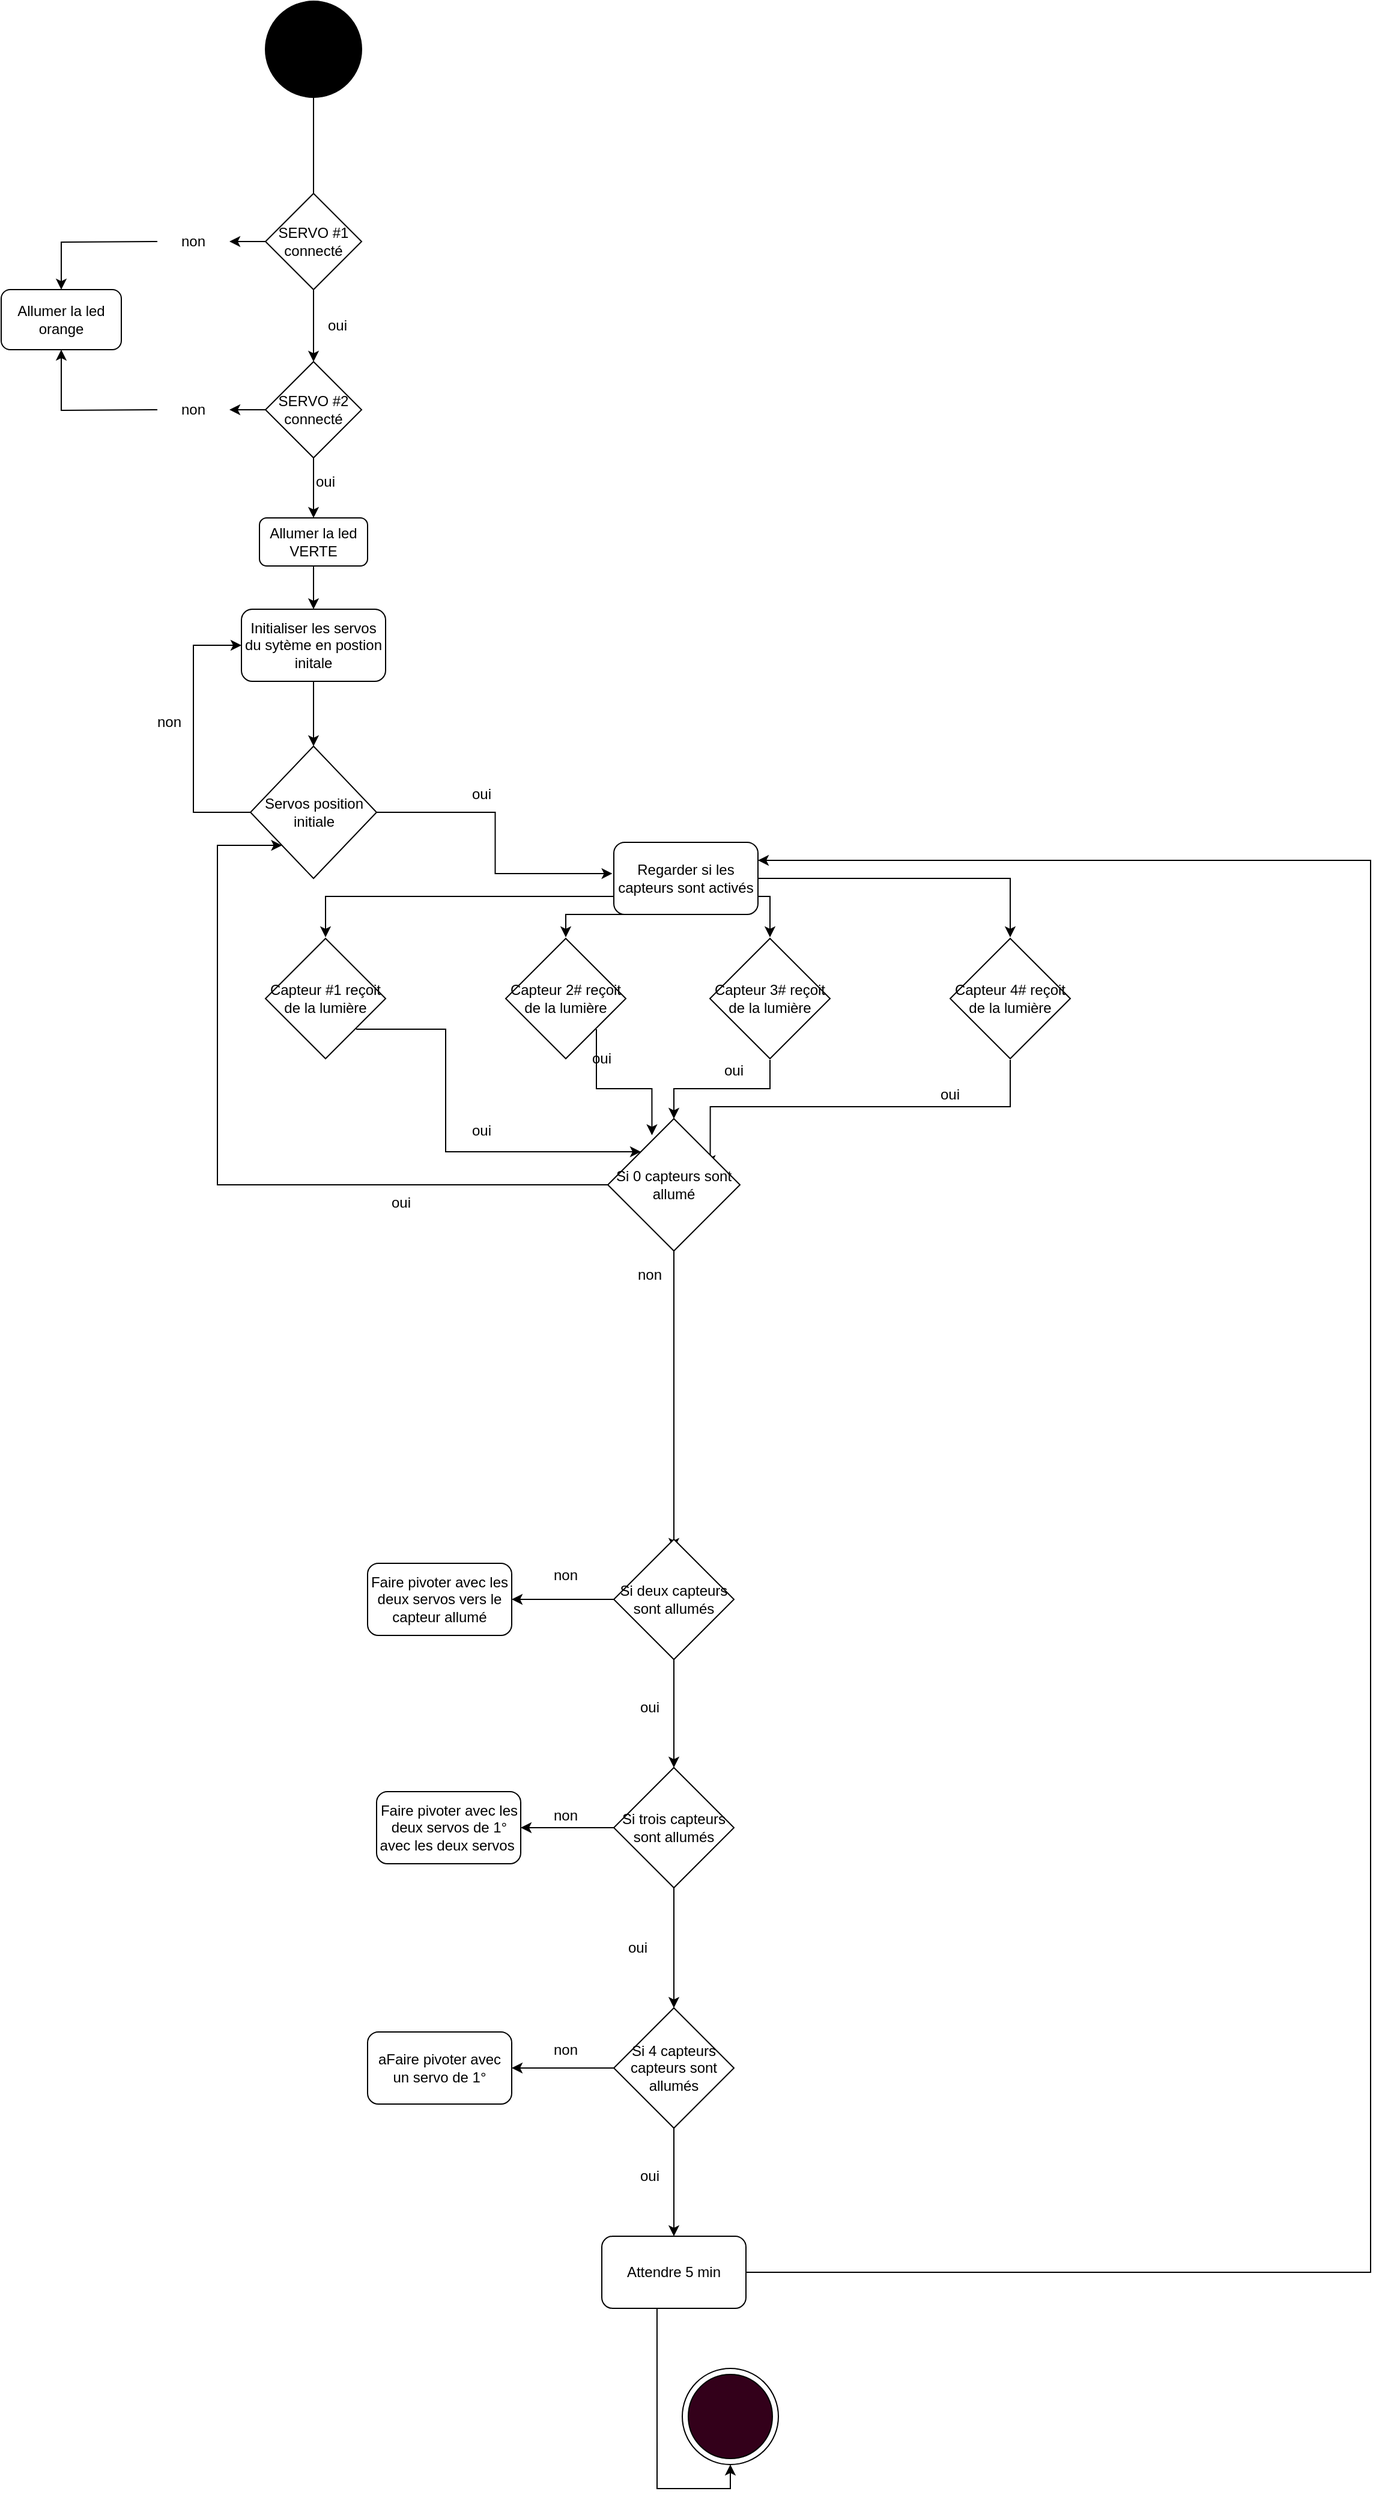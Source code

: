 <mxfile version="14.7.3" type="github">
  <diagram id="NptEhzaBxHAzJ70jj5If" name="Page-1">
    <mxGraphModel dx="1837" dy="2199" grid="1" gridSize="10" guides="1" tooltips="1" connect="1" arrows="1" fold="1" page="1" pageScale="1" pageWidth="827" pageHeight="1169" math="0" shadow="0">
      <root>
        <mxCell id="0" />
        <mxCell id="1" parent="0" />
        <mxCell id="UrY2LdwK449eEktK6sRG-1" value="" style="ellipse;whiteSpace=wrap;html=1;aspect=fixed;fillColor=#000000;" vertex="1" parent="1">
          <mxGeometry x="400" y="-1120" width="80" height="80" as="geometry" />
        </mxCell>
        <mxCell id="UrY2LdwK449eEktK6sRG-2" value="" style="endArrow=none;html=1;entryX=0.5;entryY=1;entryDx=0;entryDy=0;entryPerimeter=0;" edge="1" parent="1" target="UrY2LdwK449eEktK6sRG-1">
          <mxGeometry width="50" height="50" relative="1" as="geometry">
            <mxPoint x="440" y="-950" as="sourcePoint" />
            <mxPoint x="430" y="-1020" as="targetPoint" />
          </mxGeometry>
        </mxCell>
        <mxCell id="UrY2LdwK449eEktK6sRG-3" style="edgeStyle=orthogonalEdgeStyle;rounded=0;orthogonalLoop=1;jettySize=auto;html=1;exitX=0;exitY=0.5;exitDx=0;exitDy=0;entryX=1;entryY=0.5;entryDx=0;entryDy=0;" edge="1" parent="1" source="UrY2LdwK449eEktK6sRG-5">
          <mxGeometry relative="1" as="geometry">
            <mxPoint x="370" y="-920" as="targetPoint" />
          </mxGeometry>
        </mxCell>
        <mxCell id="UrY2LdwK449eEktK6sRG-4" style="edgeStyle=orthogonalEdgeStyle;rounded=0;orthogonalLoop=1;jettySize=auto;html=1;exitX=0.5;exitY=1;exitDx=0;exitDy=0;entryX=0.5;entryY=0;entryDx=0;entryDy=0;" edge="1" parent="1" source="UrY2LdwK449eEktK6sRG-5" target="UrY2LdwK449eEktK6sRG-8">
          <mxGeometry relative="1" as="geometry" />
        </mxCell>
        <mxCell id="UrY2LdwK449eEktK6sRG-5" value="SERVO #1&lt;br&gt;connecté" style="rhombus;whiteSpace=wrap;html=1;fillColor=#FFFFFF;" vertex="1" parent="1">
          <mxGeometry x="400" y="-960" width="80" height="80" as="geometry" />
        </mxCell>
        <mxCell id="UrY2LdwK449eEktK6sRG-6" style="edgeStyle=orthogonalEdgeStyle;rounded=0;orthogonalLoop=1;jettySize=auto;html=1;exitX=0;exitY=0.5;exitDx=0;exitDy=0;entryX=1;entryY=0.5;entryDx=0;entryDy=0;" edge="1" parent="1" source="UrY2LdwK449eEktK6sRG-8">
          <mxGeometry relative="1" as="geometry">
            <mxPoint x="370" y="-780" as="targetPoint" />
          </mxGeometry>
        </mxCell>
        <mxCell id="UrY2LdwK449eEktK6sRG-7" style="edgeStyle=orthogonalEdgeStyle;rounded=0;orthogonalLoop=1;jettySize=auto;html=1;exitX=0.5;exitY=1;exitDx=0;exitDy=0;entryX=0.5;entryY=0;entryDx=0;entryDy=0;" edge="1" parent="1" source="UrY2LdwK449eEktK6sRG-8" target="UrY2LdwK449eEktK6sRG-13">
          <mxGeometry relative="1" as="geometry" />
        </mxCell>
        <mxCell id="UrY2LdwK449eEktK6sRG-8" value="SERVO #2&lt;br&gt;connecté" style="rhombus;whiteSpace=wrap;html=1;fillColor=#FFFFFF;" vertex="1" parent="1">
          <mxGeometry x="400" y="-820" width="80" height="80" as="geometry" />
        </mxCell>
        <mxCell id="UrY2LdwK449eEktK6sRG-9" style="edgeStyle=orthogonalEdgeStyle;rounded=0;orthogonalLoop=1;jettySize=auto;html=1;exitX=0;exitY=0.5;exitDx=0;exitDy=0;entryX=0.5;entryY=0;entryDx=0;entryDy=0;" edge="1" parent="1" target="UrY2LdwK449eEktK6sRG-11">
          <mxGeometry relative="1" as="geometry">
            <mxPoint x="310" y="-920" as="sourcePoint" />
          </mxGeometry>
        </mxCell>
        <mxCell id="UrY2LdwK449eEktK6sRG-10" style="edgeStyle=orthogonalEdgeStyle;rounded=0;orthogonalLoop=1;jettySize=auto;html=1;exitX=0;exitY=0.5;exitDx=0;exitDy=0;entryX=0.5;entryY=1;entryDx=0;entryDy=0;" edge="1" parent="1" target="UrY2LdwK449eEktK6sRG-11">
          <mxGeometry relative="1" as="geometry">
            <mxPoint x="310" y="-780" as="sourcePoint" />
          </mxGeometry>
        </mxCell>
        <mxCell id="UrY2LdwK449eEktK6sRG-11" value="Allumer la led orange" style="rounded=1;whiteSpace=wrap;html=1;fillColor=#FFFFFF;" vertex="1" parent="1">
          <mxGeometry x="180" y="-880" width="100" height="50" as="geometry" />
        </mxCell>
        <mxCell id="UrY2LdwK449eEktK6sRG-12" style="edgeStyle=orthogonalEdgeStyle;rounded=0;orthogonalLoop=1;jettySize=auto;html=1;exitX=0.5;exitY=1;exitDx=0;exitDy=0;entryX=0.5;entryY=0;entryDx=0;entryDy=0;" edge="1" parent="1" source="UrY2LdwK449eEktK6sRG-13">
          <mxGeometry relative="1" as="geometry">
            <mxPoint x="440" y="-614" as="targetPoint" />
          </mxGeometry>
        </mxCell>
        <mxCell id="UrY2LdwK449eEktK6sRG-13" value="Allumer la led VERTE" style="rounded=1;whiteSpace=wrap;html=1;fillColor=#FFFFFF;" vertex="1" parent="1">
          <mxGeometry x="395" y="-690" width="90" height="40" as="geometry" />
        </mxCell>
        <mxCell id="UrY2LdwK449eEktK6sRG-14" value="oui" style="text;html=1;strokeColor=none;fillColor=none;align=center;verticalAlign=middle;whiteSpace=wrap;rounded=0;" vertex="1" parent="1">
          <mxGeometry x="440" y="-860" width="40" height="20" as="geometry" />
        </mxCell>
        <mxCell id="UrY2LdwK449eEktK6sRG-15" value="non" style="text;html=1;strokeColor=none;fillColor=none;align=center;verticalAlign=middle;whiteSpace=wrap;rounded=0;" vertex="1" parent="1">
          <mxGeometry x="320" y="-930" width="40" height="20" as="geometry" />
        </mxCell>
        <mxCell id="UrY2LdwK449eEktK6sRG-16" value="non" style="text;html=1;strokeColor=none;fillColor=none;align=center;verticalAlign=middle;whiteSpace=wrap;rounded=0;" vertex="1" parent="1">
          <mxGeometry x="320" y="-790" width="40" height="20" as="geometry" />
        </mxCell>
        <mxCell id="UrY2LdwK449eEktK6sRG-17" value="oui" style="text;html=1;strokeColor=none;fillColor=none;align=center;verticalAlign=middle;whiteSpace=wrap;rounded=0;" vertex="1" parent="1">
          <mxGeometry x="430" y="-730" width="40" height="20" as="geometry" />
        </mxCell>
        <mxCell id="UrY2LdwK449eEktK6sRG-18" style="edgeStyle=orthogonalEdgeStyle;rounded=0;orthogonalLoop=1;jettySize=auto;html=1;exitX=0;exitY=0.5;exitDx=0;exitDy=0;entryX=0;entryY=0.5;entryDx=0;entryDy=0;" edge="1" parent="1" source="UrY2LdwK449eEktK6sRG-20" target="UrY2LdwK449eEktK6sRG-21">
          <mxGeometry relative="1" as="geometry">
            <Array as="points">
              <mxPoint x="340" y="-445" />
              <mxPoint x="340" y="-584" />
            </Array>
          </mxGeometry>
        </mxCell>
        <mxCell id="UrY2LdwK449eEktK6sRG-19" style="edgeStyle=orthogonalEdgeStyle;rounded=0;orthogonalLoop=1;jettySize=auto;html=1;exitX=1;exitY=0.5;exitDx=0;exitDy=0;entryX=-0.01;entryY=0.433;entryDx=0;entryDy=0;entryPerimeter=0;" edge="1" parent="1" source="UrY2LdwK449eEktK6sRG-20" target="UrY2LdwK449eEktK6sRG-43">
          <mxGeometry relative="1" as="geometry">
            <mxPoint x="550" y="-445" as="targetPoint" />
          </mxGeometry>
        </mxCell>
        <mxCell id="UrY2LdwK449eEktK6sRG-20" value="&lt;span&gt;Servos position initiale&lt;/span&gt;" style="rhombus;whiteSpace=wrap;html=1;fillColor=#FFFFFF;" vertex="1" parent="1">
          <mxGeometry x="387.5" y="-500" width="105" height="110" as="geometry" />
        </mxCell>
        <mxCell id="UrY2LdwK449eEktK6sRG-37" value="" style="edgeStyle=orthogonalEdgeStyle;rounded=0;orthogonalLoop=1;jettySize=auto;html=1;" edge="1" parent="1" source="UrY2LdwK449eEktK6sRG-21" target="UrY2LdwK449eEktK6sRG-20">
          <mxGeometry relative="1" as="geometry" />
        </mxCell>
        <mxCell id="UrY2LdwK449eEktK6sRG-21" value="&lt;span&gt;Initialiser les servos du sytème en postion initale&lt;/span&gt;" style="rounded=1;whiteSpace=wrap;html=1;fillColor=#FFFFFF;" vertex="1" parent="1">
          <mxGeometry x="380" y="-614" width="120" height="60" as="geometry" />
        </mxCell>
        <mxCell id="UrY2LdwK449eEktK6sRG-22" value="non" style="text;html=1;strokeColor=none;fillColor=none;align=center;verticalAlign=middle;whiteSpace=wrap;rounded=0;" vertex="1" parent="1">
          <mxGeometry x="300" y="-530" width="40" height="20" as="geometry" />
        </mxCell>
        <mxCell id="UrY2LdwK449eEktK6sRG-30" style="edgeStyle=orthogonalEdgeStyle;rounded=0;orthogonalLoop=1;jettySize=auto;html=1;exitX=0.383;exitY=0.967;exitDx=0;exitDy=0;entryX=0.5;entryY=1;entryDx=0;entryDy=0;exitPerimeter=0;" edge="1" parent="1" source="UrY2LdwK449eEktK6sRG-68" target="UrY2LdwK449eEktK6sRG-34">
          <mxGeometry relative="1" as="geometry">
            <mxPoint x="665" y="975" as="sourcePoint" />
          </mxGeometry>
        </mxCell>
        <mxCell id="UrY2LdwK449eEktK6sRG-34" value="" style="ellipse;whiteSpace=wrap;html=1;aspect=fixed;fillColor=#FFFFFF;" vertex="1" parent="1">
          <mxGeometry x="747" y="850" width="80" height="80" as="geometry" />
        </mxCell>
        <mxCell id="UrY2LdwK449eEktK6sRG-35" value="" style="ellipse;whiteSpace=wrap;html=1;aspect=fixed;fillColor=#33001A;" vertex="1" parent="1">
          <mxGeometry x="752" y="855" width="70" height="70" as="geometry" />
        </mxCell>
        <mxCell id="UrY2LdwK449eEktK6sRG-73" style="edgeStyle=orthogonalEdgeStyle;rounded=0;orthogonalLoop=1;jettySize=auto;html=1;exitX=1;exitY=1;exitDx=0;exitDy=0;entryX=0;entryY=0;entryDx=0;entryDy=0;" edge="1" parent="1" source="UrY2LdwK449eEktK6sRG-38" target="UrY2LdwK449eEktK6sRG-61">
          <mxGeometry relative="1" as="geometry">
            <Array as="points">
              <mxPoint x="550" y="-264" />
              <mxPoint x="550" y="-163" />
            </Array>
          </mxGeometry>
        </mxCell>
        <mxCell id="UrY2LdwK449eEktK6sRG-38" value="Capteur #1 reçoit de la lumière" style="rhombus;whiteSpace=wrap;html=1;perimeterSpacing=1;strokeWidth=1;" vertex="1" parent="1">
          <mxGeometry x="400" y="-340" width="100" height="100" as="geometry" />
        </mxCell>
        <mxCell id="UrY2LdwK449eEktK6sRG-74" style="edgeStyle=orthogonalEdgeStyle;rounded=0;orthogonalLoop=1;jettySize=auto;html=1;exitX=1;exitY=1;exitDx=0;exitDy=0;entryX=0.334;entryY=0.125;entryDx=0;entryDy=0;entryPerimeter=0;" edge="1" parent="1" source="UrY2LdwK449eEktK6sRG-39" target="UrY2LdwK449eEktK6sRG-61">
          <mxGeometry relative="1" as="geometry" />
        </mxCell>
        <mxCell id="UrY2LdwK449eEktK6sRG-39" value="&lt;span&gt;Capteur 2# reçoit de la lumière&lt;/span&gt;" style="rhombus;whiteSpace=wrap;html=1;perimeterSpacing=1;strokeWidth=1;" vertex="1" parent="1">
          <mxGeometry x="600" y="-340" width="100" height="100" as="geometry" />
        </mxCell>
        <mxCell id="UrY2LdwK449eEktK6sRG-75" style="edgeStyle=orthogonalEdgeStyle;rounded=0;orthogonalLoop=1;jettySize=auto;html=1;exitX=0.5;exitY=1;exitDx=0;exitDy=0;" edge="1" parent="1" source="UrY2LdwK449eEktK6sRG-40" target="UrY2LdwK449eEktK6sRG-61">
          <mxGeometry relative="1" as="geometry" />
        </mxCell>
        <mxCell id="UrY2LdwK449eEktK6sRG-40" value="&lt;span&gt;Capteur 3# reçoit de la lumière&lt;/span&gt;" style="rhombus;whiteSpace=wrap;html=1;perimeterSpacing=1;strokeWidth=1;" vertex="1" parent="1">
          <mxGeometry x="770" y="-340" width="100" height="100" as="geometry" />
        </mxCell>
        <mxCell id="UrY2LdwK449eEktK6sRG-76" style="edgeStyle=orthogonalEdgeStyle;rounded=0;orthogonalLoop=1;jettySize=auto;html=1;exitX=0.5;exitY=1;exitDx=0;exitDy=0;entryX=0.775;entryY=0.358;entryDx=0;entryDy=0;entryPerimeter=0;" edge="1" parent="1" source="UrY2LdwK449eEktK6sRG-41" target="UrY2LdwK449eEktK6sRG-61">
          <mxGeometry relative="1" as="geometry">
            <Array as="points">
              <mxPoint x="1020" y="-200" />
              <mxPoint x="770" y="-200" />
            </Array>
          </mxGeometry>
        </mxCell>
        <mxCell id="UrY2LdwK449eEktK6sRG-41" value="&lt;span&gt;Capteur 4# reçoit de la lumière&lt;/span&gt;" style="rhombus;whiteSpace=wrap;html=1;perimeterSpacing=1;strokeWidth=1;" vertex="1" parent="1">
          <mxGeometry x="970" y="-340" width="100" height="100" as="geometry" />
        </mxCell>
        <mxCell id="UrY2LdwK449eEktK6sRG-44" style="edgeStyle=orthogonalEdgeStyle;rounded=0;orthogonalLoop=1;jettySize=auto;html=1;exitX=0;exitY=0.75;exitDx=0;exitDy=0;entryX=0.5;entryY=0;entryDx=0;entryDy=0;" edge="1" parent="1" source="UrY2LdwK449eEktK6sRG-43" target="UrY2LdwK449eEktK6sRG-38">
          <mxGeometry relative="1" as="geometry" />
        </mxCell>
        <mxCell id="UrY2LdwK449eEktK6sRG-45" style="edgeStyle=orthogonalEdgeStyle;rounded=0;orthogonalLoop=1;jettySize=auto;html=1;exitX=0.25;exitY=1;exitDx=0;exitDy=0;entryX=0.5;entryY=0;entryDx=0;entryDy=0;" edge="1" parent="1" source="UrY2LdwK449eEktK6sRG-43" target="UrY2LdwK449eEktK6sRG-39">
          <mxGeometry relative="1" as="geometry">
            <Array as="points">
              <mxPoint x="650" y="-360" />
            </Array>
          </mxGeometry>
        </mxCell>
        <mxCell id="UrY2LdwK449eEktK6sRG-47" style="edgeStyle=orthogonalEdgeStyle;rounded=0;orthogonalLoop=1;jettySize=auto;html=1;exitX=1;exitY=0.75;exitDx=0;exitDy=0;entryX=0.5;entryY=0;entryDx=0;entryDy=0;" edge="1" parent="1" source="UrY2LdwK449eEktK6sRG-43" target="UrY2LdwK449eEktK6sRG-40">
          <mxGeometry relative="1" as="geometry" />
        </mxCell>
        <mxCell id="UrY2LdwK449eEktK6sRG-48" style="edgeStyle=orthogonalEdgeStyle;rounded=0;orthogonalLoop=1;jettySize=auto;html=1;exitX=1;exitY=0.5;exitDx=0;exitDy=0;entryX=0.5;entryY=0;entryDx=0;entryDy=0;" edge="1" parent="1" source="UrY2LdwK449eEktK6sRG-43" target="UrY2LdwK449eEktK6sRG-41">
          <mxGeometry relative="1" as="geometry" />
        </mxCell>
        <mxCell id="UrY2LdwK449eEktK6sRG-43" value="Regarder si les capteurs sont activés" style="rounded=1;whiteSpace=wrap;html=1;strokeWidth=1;" vertex="1" parent="1">
          <mxGeometry x="690" y="-420" width="120" height="60" as="geometry" />
        </mxCell>
        <mxCell id="UrY2LdwK449eEktK6sRG-64" style="edgeStyle=orthogonalEdgeStyle;rounded=0;orthogonalLoop=1;jettySize=auto;html=1;exitX=0.5;exitY=1;exitDx=0;exitDy=0;entryX=0.5;entryY=0.08;entryDx=0;entryDy=0;entryPerimeter=0;" edge="1" parent="1" source="UrY2LdwK449eEktK6sRG-61" target="UrY2LdwK449eEktK6sRG-57">
          <mxGeometry relative="1" as="geometry">
            <mxPoint x="740" y="80" as="sourcePoint" />
          </mxGeometry>
        </mxCell>
        <mxCell id="UrY2LdwK449eEktK6sRG-65" style="edgeStyle=orthogonalEdgeStyle;rounded=0;orthogonalLoop=1;jettySize=auto;html=1;exitX=0.5;exitY=1;exitDx=0;exitDy=0;entryX=0.5;entryY=0;entryDx=0;entryDy=0;" edge="1" parent="1" source="UrY2LdwK449eEktK6sRG-57" target="UrY2LdwK449eEktK6sRG-58">
          <mxGeometry relative="1" as="geometry" />
        </mxCell>
        <mxCell id="UrY2LdwK449eEktK6sRG-112" style="edgeStyle=orthogonalEdgeStyle;rounded=0;orthogonalLoop=1;jettySize=auto;html=1;exitX=0;exitY=0.5;exitDx=0;exitDy=0;entryX=1;entryY=0.5;entryDx=0;entryDy=0;" edge="1" parent="1" source="UrY2LdwK449eEktK6sRG-57" target="UrY2LdwK449eEktK6sRG-110">
          <mxGeometry relative="1" as="geometry" />
        </mxCell>
        <mxCell id="UrY2LdwK449eEktK6sRG-57" value="Si deux capteurs sont allumés" style="rhombus;whiteSpace=wrap;html=1;strokeWidth=1;" vertex="1" parent="1">
          <mxGeometry x="690" y="160" width="100" height="100" as="geometry" />
        </mxCell>
        <mxCell id="UrY2LdwK449eEktK6sRG-67" style="edgeStyle=orthogonalEdgeStyle;rounded=0;orthogonalLoop=1;jettySize=auto;html=1;exitX=0.5;exitY=1;exitDx=0;exitDy=0;entryX=0.5;entryY=0;entryDx=0;entryDy=0;" edge="1" parent="1" source="UrY2LdwK449eEktK6sRG-58" target="UrY2LdwK449eEktK6sRG-66">
          <mxGeometry relative="1" as="geometry" />
        </mxCell>
        <mxCell id="UrY2LdwK449eEktK6sRG-114" style="edgeStyle=orthogonalEdgeStyle;rounded=0;orthogonalLoop=1;jettySize=auto;html=1;exitX=0;exitY=0.5;exitDx=0;exitDy=0;entryX=1;entryY=0.5;entryDx=0;entryDy=0;" edge="1" parent="1" source="UrY2LdwK449eEktK6sRG-58" target="UrY2LdwK449eEktK6sRG-109">
          <mxGeometry relative="1" as="geometry" />
        </mxCell>
        <mxCell id="UrY2LdwK449eEktK6sRG-58" value="Si trois capteurs sont allumés" style="rhombus;whiteSpace=wrap;html=1;strokeWidth=1;" vertex="1" parent="1">
          <mxGeometry x="690" y="350" width="100" height="100" as="geometry" />
        </mxCell>
        <mxCell id="UrY2LdwK449eEktK6sRG-62" style="edgeStyle=orthogonalEdgeStyle;rounded=0;orthogonalLoop=1;jettySize=auto;html=1;exitX=0;exitY=0.5;exitDx=0;exitDy=0;entryX=0;entryY=1;entryDx=0;entryDy=0;" edge="1" parent="1" source="UrY2LdwK449eEktK6sRG-61" target="UrY2LdwK449eEktK6sRG-20">
          <mxGeometry relative="1" as="geometry">
            <Array as="points">
              <mxPoint x="360" y="-135" />
              <mxPoint x="360" y="-417" />
            </Array>
          </mxGeometry>
        </mxCell>
        <mxCell id="UrY2LdwK449eEktK6sRG-61" value="Si 0 capteurs sont allumé" style="rhombus;whiteSpace=wrap;html=1;strokeWidth=1;" vertex="1" parent="1">
          <mxGeometry x="685" y="-190" width="110" height="110" as="geometry" />
        </mxCell>
        <mxCell id="UrY2LdwK449eEktK6sRG-104" style="edgeStyle=orthogonalEdgeStyle;rounded=0;orthogonalLoop=1;jettySize=auto;html=1;exitX=0.5;exitY=1;exitDx=0;exitDy=0;entryX=0.5;entryY=0;entryDx=0;entryDy=0;" edge="1" parent="1" source="UrY2LdwK449eEktK6sRG-66" target="UrY2LdwK449eEktK6sRG-68">
          <mxGeometry relative="1" as="geometry" />
        </mxCell>
        <mxCell id="UrY2LdwK449eEktK6sRG-117" style="edgeStyle=orthogonalEdgeStyle;rounded=0;orthogonalLoop=1;jettySize=auto;html=1;exitX=0;exitY=0.5;exitDx=0;exitDy=0;" edge="1" parent="1" source="UrY2LdwK449eEktK6sRG-66" target="UrY2LdwK449eEktK6sRG-108">
          <mxGeometry relative="1" as="geometry" />
        </mxCell>
        <mxCell id="UrY2LdwK449eEktK6sRG-66" value="Si 4 capteurs capteurs sont allumés" style="rhombus;whiteSpace=wrap;html=1;strokeWidth=1;" vertex="1" parent="1">
          <mxGeometry x="690" y="550" width="100" height="100" as="geometry" />
        </mxCell>
        <mxCell id="UrY2LdwK449eEktK6sRG-72" style="edgeStyle=orthogonalEdgeStyle;rounded=0;orthogonalLoop=1;jettySize=auto;html=1;exitX=1;exitY=0.5;exitDx=0;exitDy=0;entryX=1;entryY=0.25;entryDx=0;entryDy=0;" edge="1" parent="1" source="UrY2LdwK449eEktK6sRG-68" target="UrY2LdwK449eEktK6sRG-43">
          <mxGeometry relative="1" as="geometry">
            <Array as="points">
              <mxPoint x="1320" y="770" />
              <mxPoint x="1320" y="-405" />
            </Array>
          </mxGeometry>
        </mxCell>
        <mxCell id="UrY2LdwK449eEktK6sRG-68" value="Attendre 5 min" style="rounded=1;whiteSpace=wrap;html=1;strokeWidth=1;" vertex="1" parent="1">
          <mxGeometry x="680" y="740" width="120" height="60" as="geometry" />
        </mxCell>
        <mxCell id="UrY2LdwK449eEktK6sRG-81" value="oui" style="text;html=1;strokeColor=none;fillColor=none;align=center;verticalAlign=middle;whiteSpace=wrap;rounded=0;" vertex="1" parent="1">
          <mxGeometry x="492.5" y="-130" width="40" height="20" as="geometry" />
        </mxCell>
        <mxCell id="UrY2LdwK449eEktK6sRG-82" value="non" style="text;html=1;strokeColor=none;fillColor=none;align=center;verticalAlign=middle;whiteSpace=wrap;rounded=0;" vertex="1" parent="1">
          <mxGeometry x="700" y="-70" width="40" height="20" as="geometry" />
        </mxCell>
        <mxCell id="UrY2LdwK449eEktK6sRG-83" value="oui" style="text;html=1;strokeColor=none;fillColor=none;align=center;verticalAlign=middle;whiteSpace=wrap;rounded=0;" vertex="1" parent="1">
          <mxGeometry x="770" y="-240" width="40" height="20" as="geometry" />
        </mxCell>
        <mxCell id="UrY2LdwK449eEktK6sRG-84" value="oui" style="text;html=1;strokeColor=none;fillColor=none;align=center;verticalAlign=middle;whiteSpace=wrap;rounded=0;" vertex="1" parent="1">
          <mxGeometry x="660" y="-250" width="40" height="20" as="geometry" />
        </mxCell>
        <mxCell id="UrY2LdwK449eEktK6sRG-96" value="oui" style="text;html=1;strokeColor=none;fillColor=none;align=center;verticalAlign=middle;whiteSpace=wrap;rounded=0;" vertex="1" parent="1">
          <mxGeometry x="560" y="-190" width="40" height="20" as="geometry" />
        </mxCell>
        <mxCell id="UrY2LdwK449eEktK6sRG-97" value="oui" style="text;html=1;strokeColor=none;fillColor=none;align=center;verticalAlign=middle;whiteSpace=wrap;rounded=0;" vertex="1" parent="1">
          <mxGeometry x="950" y="-220" width="40" height="20" as="geometry" />
        </mxCell>
        <mxCell id="UrY2LdwK449eEktK6sRG-99" value="oui" style="text;html=1;strokeColor=none;fillColor=none;align=center;verticalAlign=middle;whiteSpace=wrap;rounded=0;" vertex="1" parent="1">
          <mxGeometry x="560" y="-470" width="40" height="20" as="geometry" />
        </mxCell>
        <mxCell id="UrY2LdwK449eEktK6sRG-100" value="oui&lt;span style=&quot;color: rgba(0 , 0 , 0 , 0) ; font-family: monospace ; font-size: 0px&quot;&gt;%3CmxGraphModel%3E%3Croot%3E%3CmxCell%20id%3D%220%22%2F%3E%3CmxCell%20id%3D%221%22%20parent%3D%220%22%2F%3E%3CmxCell%20id%3D%222%22%20value%3D%22Text%22%20style%3D%22text%3Bhtml%3D1%3BstrokeColor%3Dnone%3BfillColor%3Dnone%3Balign%3Dcenter%3BverticalAlign%3Dmiddle%3BwhiteSpace%3Dwrap%3Brounded%3D0%3B%22%20vertex%3D%221%22%20parent%3D%221%22%3E%3CmxGeometry%20x%3D%22550%22%20y%3D%22-90%22%20width%3D%2240%22%20height%3D%2220%22%20as%3D%22geometry%22%2F%3E%3C%2FmxCell%3E%3C%2Froot%3E%3C%2FmxGraphModel%3E&lt;/span&gt;" style="text;html=1;strokeColor=none;fillColor=none;align=center;verticalAlign=middle;whiteSpace=wrap;rounded=0;" vertex="1" parent="1">
          <mxGeometry x="700" y="290" width="40" height="20" as="geometry" />
        </mxCell>
        <mxCell id="UrY2LdwK449eEktK6sRG-102" value="oui" style="text;html=1;strokeColor=none;fillColor=none;align=center;verticalAlign=middle;whiteSpace=wrap;rounded=0;" vertex="1" parent="1">
          <mxGeometry x="690" y="490" width="40" height="20" as="geometry" />
        </mxCell>
        <mxCell id="UrY2LdwK449eEktK6sRG-103" value="oui" style="text;html=1;strokeColor=none;fillColor=none;align=center;verticalAlign=middle;whiteSpace=wrap;rounded=0;" vertex="1" parent="1">
          <mxGeometry x="700" y="680" width="40" height="20" as="geometry" />
        </mxCell>
        <mxCell id="UrY2LdwK449eEktK6sRG-108" value="aFaire pivoter avec un servo de 1°" style="rounded=1;whiteSpace=wrap;html=1;strokeWidth=1;" vertex="1" parent="1">
          <mxGeometry x="485" y="570" width="120" height="60" as="geometry" />
        </mxCell>
        <mxCell id="UrY2LdwK449eEktK6sRG-109" value="Faire pivoter avec les deux servos de 1° avec les deux servos&amp;nbsp;" style="rounded=1;whiteSpace=wrap;html=1;strokeWidth=1;" vertex="1" parent="1">
          <mxGeometry x="492.5" y="370" width="120" height="60" as="geometry" />
        </mxCell>
        <mxCell id="UrY2LdwK449eEktK6sRG-110" value="&lt;span&gt;Faire pivoter avec les deux servos vers le capteur allumé&lt;/span&gt;" style="rounded=1;whiteSpace=wrap;html=1;strokeWidth=1;" vertex="1" parent="1">
          <mxGeometry x="485" y="180" width="120" height="60" as="geometry" />
        </mxCell>
        <mxCell id="UrY2LdwK449eEktK6sRG-113" value="non" style="text;html=1;strokeColor=none;fillColor=none;align=center;verticalAlign=middle;whiteSpace=wrap;rounded=0;" vertex="1" parent="1">
          <mxGeometry x="630" y="180" width="40" height="20" as="geometry" />
        </mxCell>
        <mxCell id="UrY2LdwK449eEktK6sRG-115" value="non" style="text;html=1;strokeColor=none;fillColor=none;align=center;verticalAlign=middle;whiteSpace=wrap;rounded=0;" vertex="1" parent="1">
          <mxGeometry x="630" y="380" width="40" height="20" as="geometry" />
        </mxCell>
        <mxCell id="UrY2LdwK449eEktK6sRG-116" value="non" style="text;html=1;strokeColor=none;fillColor=none;align=center;verticalAlign=middle;whiteSpace=wrap;rounded=0;" vertex="1" parent="1">
          <mxGeometry x="630" y="575" width="40" height="20" as="geometry" />
        </mxCell>
      </root>
    </mxGraphModel>
  </diagram>
</mxfile>
